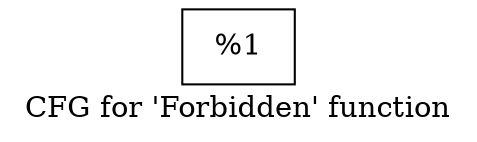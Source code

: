 digraph "CFG for 'Forbidden' function" {
	label="CFG for 'Forbidden' function";

	Node0x105e9c0 [shape=record,label="{%1}"];
}
